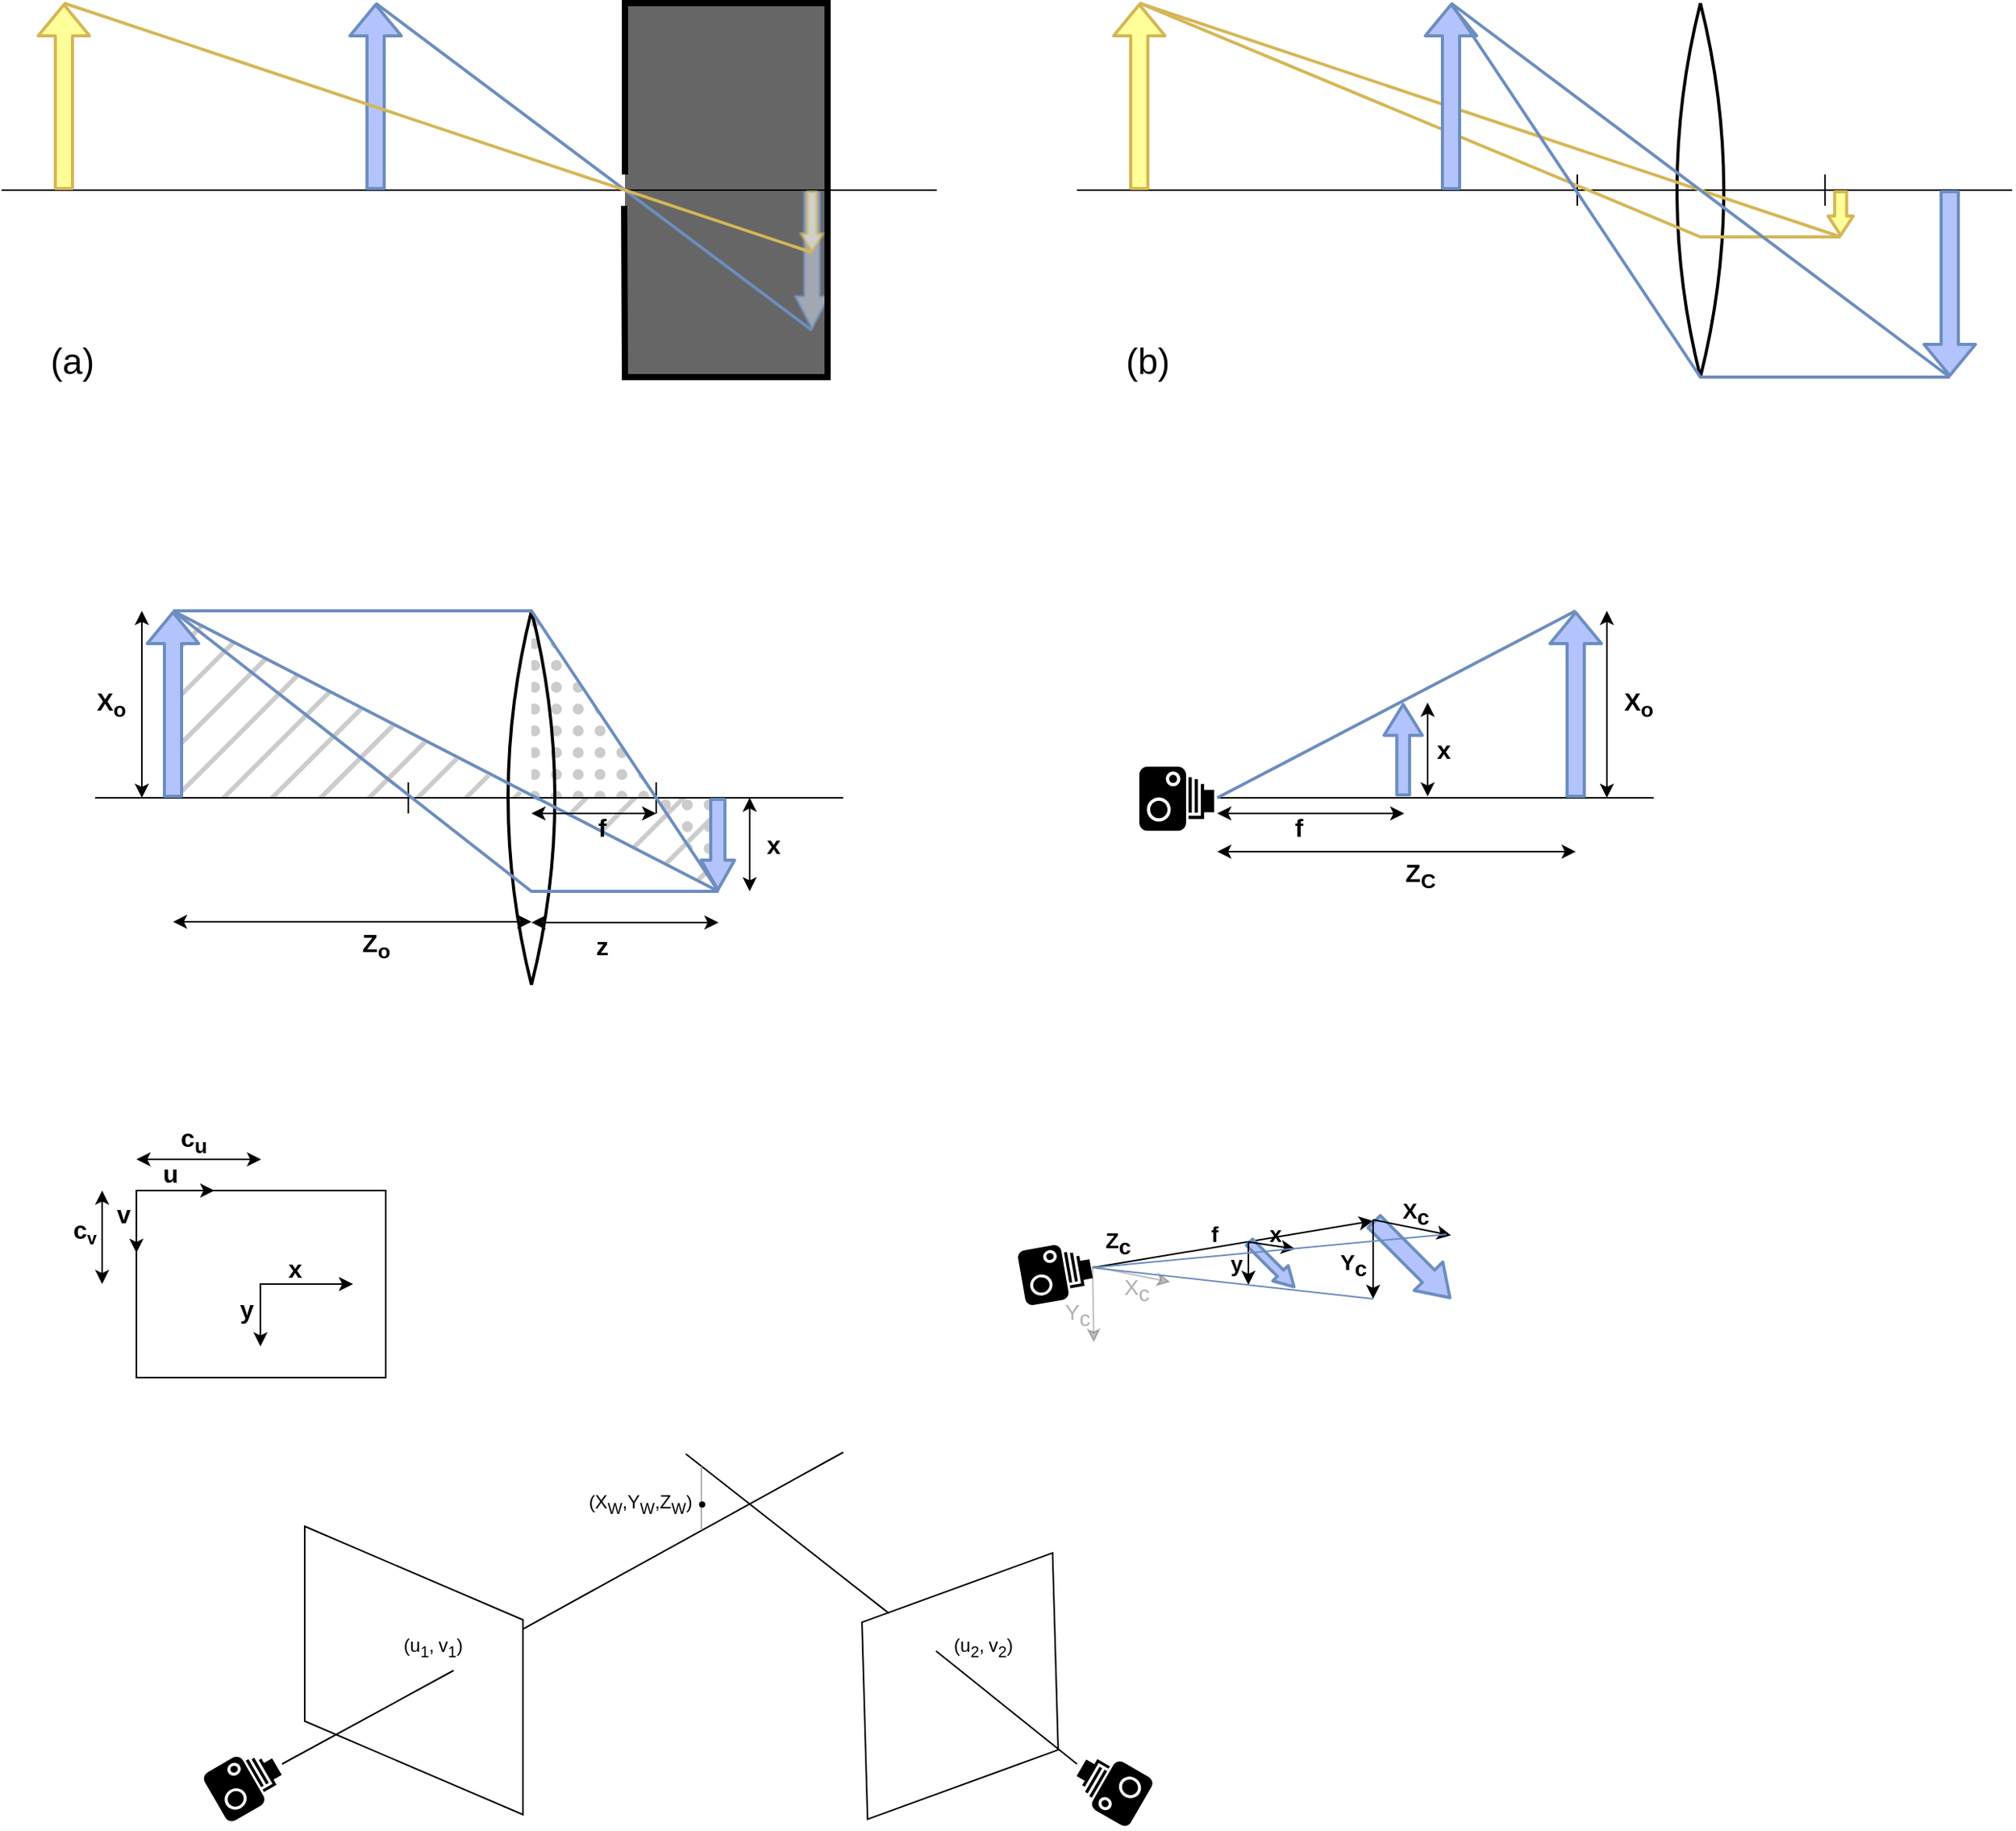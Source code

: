 <mxfile version="20.5.3" type="device"><diagram id="46BsSHc9iQP-a1Z14mXy" name="Page-1"><mxGraphModel dx="1321" dy="233" grid="1" gridSize="10" guides="1" tooltips="1" connect="1" arrows="1" fold="1" page="1" pageScale="1" pageWidth="827" pageHeight="1169" math="0" shadow="0"><root><mxCell id="0"/><mxCell id="1" parent="0"/><mxCell id="8y74XfKeUc0M-AHbvACs-253" value="f" style="text;html=1;align=center;verticalAlign=middle;resizable=0;points=[];autosize=1;strokeColor=none;fillColor=none;fontSize=14;fontStyle=1" parent="1" vertex="1"><mxGeometry x="3" y="815" width="30" height="30" as="geometry"/></mxCell><mxCell id="nbNz6tMkHk2tCTEelRpC-110" value="" style="verticalLabelPosition=bottom;verticalAlign=top;html=1;shape=mxgraph.basic.orthogonal_triangle;fontSize=16;fillColor=#CCCCCC;connectable=0;strokeColor=none;rotation=-180;fillStyle=hatch;strokeWidth=2;" parent="1" vertex="1"><mxGeometry x="-420" y="550" width="120" height="60" as="geometry"/></mxCell><mxCell id="nbNz6tMkHk2tCTEelRpC-109" value="" style="verticalLabelPosition=bottom;verticalAlign=top;html=1;shape=mxgraph.basic.orthogonal_triangle;fontSize=16;fillColor=#CCCCCC;connectable=0;fontColor=#333333;strokeColor=none;fillStyle=hatch;strokeWidth=2;" parent="1" vertex="1"><mxGeometry x="-650" y="430" width="230" height="120" as="geometry"/></mxCell><mxCell id="nbNz6tMkHk2tCTEelRpC-107" value="" style="verticalLabelPosition=bottom;verticalAlign=top;html=1;shape=mxgraph.basic.orthogonal_triangle;fontSize=16;fillColor=#CCCCCC;connectable=0;fontColor=#333333;strokeColor=none;rotation=-180;strokeOpacity=100;fillOpacity=100;fillStyle=dots;strokeWidth=2;" parent="1" vertex="1"><mxGeometry x="-340" y="549.83" width="40" height="59.83" as="geometry"/></mxCell><mxCell id="nbNz6tMkHk2tCTEelRpC-104" value="" style="verticalLabelPosition=bottom;verticalAlign=top;html=1;shape=mxgraph.basic.orthogonal_triangle;fontSize=16;fillColor=#CCCCCC;connectable=0;fontColor=#333333;strokeColor=none;fillStyle=dots;strokeWidth=2;" parent="1" vertex="1"><mxGeometry x="-420" y="430" width="80" height="120" as="geometry"/></mxCell><mxCell id="nbNz6tMkHk2tCTEelRpC-75" value="" style="rounded=0;whiteSpace=wrap;html=1;fillColor=#666666;strokeColor=none;" parent="1" vertex="1"><mxGeometry x="-360" y="40" width="130" height="240" as="geometry"/></mxCell><mxCell id="nbNz6tMkHk2tCTEelRpC-71" value="" style="shape=flexArrow;endArrow=classic;html=1;strokeColor=#6c8ebf;curved=1;fillColor=#DEE9FC;width=9.167;endSize=6.346;endWidth=9.776;fillOpacity=50;strokeOpacity=50;strokeWidth=2;" parent="1" edge="1"><mxGeometry width="50" height="50" relative="1" as="geometry"><mxPoint x="-240" y="160" as="sourcePoint"/><mxPoint x="-240" y="250" as="targetPoint"/></mxGeometry></mxCell><mxCell id="nbNz6tMkHk2tCTEelRpC-47" value="" style="endArrow=none;html=1;strokeColor=#000000;curved=1;" parent="1" edge="1"><mxGeometry width="50" height="50" relative="1" as="geometry"><mxPoint x="-760" y="160" as="sourcePoint"/><mxPoint x="-160" y="160" as="targetPoint"/></mxGeometry></mxCell><mxCell id="nbNz6tMkHk2tCTEelRpC-48" value="" style="shape=flexArrow;endArrow=classic;html=1;strokeColor=#d6b656;curved=1;fillColor=#FFFF99;strokeWidth=2;" parent="1" edge="1"><mxGeometry width="50" height="50" relative="1" as="geometry"><mxPoint x="-720" y="160" as="sourcePoint"/><mxPoint x="-720" y="40" as="targetPoint"/></mxGeometry></mxCell><mxCell id="nbNz6tMkHk2tCTEelRpC-49" value="" style="shape=flexArrow;endArrow=classic;html=1;strokeColor=#6c8ebf;curved=1;fillColor=#B3C4FC;strokeWidth=2;" parent="1" edge="1"><mxGeometry width="50" height="50" relative="1" as="geometry"><mxPoint x="-520" y="160" as="sourcePoint"/><mxPoint x="-520" y="40" as="targetPoint"/></mxGeometry></mxCell><mxCell id="nbNz6tMkHk2tCTEelRpC-50" value="" style="endArrow=none;html=1;rounded=0;strokeWidth=4;entryX=-0.004;entryY=0.542;entryDx=0;entryDy=0;entryPerimeter=0;" parent="1" target="nbNz6tMkHk2tCTEelRpC-75" edge="1"><mxGeometry width="50" height="50" relative="1" as="geometry"><mxPoint x="-360" y="150" as="sourcePoint"/><mxPoint x="-360" y="180" as="targetPoint"/><Array as="points"><mxPoint x="-360" y="40"/><mxPoint x="-230" y="40"/><mxPoint x="-230" y="280"/><mxPoint x="-360" y="280"/></Array></mxGeometry></mxCell><mxCell id="nbNz6tMkHk2tCTEelRpC-52" value="" style="endArrow=none;html=1;strokeColor=#6c8ebf;curved=1;fillColor=#dae8fc;shadow=0;sketch=0;strokeWidth=2;" parent="1" edge="1"><mxGeometry width="50" height="50" relative="1" as="geometry"><mxPoint x="-240" y="250" as="sourcePoint"/><mxPoint x="-520" y="40" as="targetPoint"/></mxGeometry></mxCell><mxCell id="nbNz6tMkHk2tCTEelRpC-53" value="" style="endArrow=none;html=1;strokeColor=#d6b656;curved=1;fillColor=#fff2cc;shadow=0;sketch=0;strokeWidth=2;" parent="1" edge="1"><mxGeometry width="50" height="50" relative="1" as="geometry"><mxPoint x="-240" y="200" as="sourcePoint"/><mxPoint x="-720" y="40" as="targetPoint"/></mxGeometry></mxCell><mxCell id="nbNz6tMkHk2tCTEelRpC-69" value="" style="shape=flexArrow;endArrow=classic;html=1;strokeColor=#d6b656;curved=1;fillColor=#FFFAE3;width=5.028;endSize=3.047;endWidth=6.444;fillOpacity=50;strokeOpacity=50;strokeWidth=2;" parent="1" edge="1"><mxGeometry width="50" height="50" relative="1" as="geometry"><mxPoint x="-240" y="160" as="sourcePoint"/><mxPoint x="-240" y="200" as="targetPoint"/></mxGeometry></mxCell><mxCell id="nbNz6tMkHk2tCTEelRpC-76" value="" style="endArrow=none;html=1;strokeColor=#000000;curved=1;" parent="1" edge="1"><mxGeometry width="50" height="50" relative="1" as="geometry"><mxPoint x="-700" y="550" as="sourcePoint"/><mxPoint x="-220" y="550" as="targetPoint"/></mxGeometry></mxCell><mxCell id="nbNz6tMkHk2tCTEelRpC-78" value="" style="shape=flexArrow;endArrow=classic;html=1;strokeColor=#6c8ebf;curved=1;fillColor=#B3C4FC;strokeWidth=2;" parent="1" edge="1"><mxGeometry width="50" height="50" relative="1" as="geometry"><mxPoint x="-650" y="550" as="sourcePoint"/><mxPoint x="-650" y="430" as="targetPoint"/></mxGeometry></mxCell><mxCell id="nbNz6tMkHk2tCTEelRpC-79" value="" style="endArrow=none;html=1;curved=1;strokeWidth=2;" parent="1" edge="1"><mxGeometry width="50" height="50" relative="1" as="geometry"><mxPoint x="-420" y="430" as="sourcePoint"/><mxPoint x="-420" y="670" as="targetPoint"/><Array as="points"><mxPoint x="-450" y="550"/></Array></mxGeometry></mxCell><mxCell id="nbNz6tMkHk2tCTEelRpC-80" value="" style="endArrow=none;html=1;curved=1;strokeWidth=2;" parent="1" edge="1"><mxGeometry width="50" height="50" relative="1" as="geometry"><mxPoint x="-420" y="430" as="sourcePoint"/><mxPoint x="-420" y="670" as="targetPoint"/><Array as="points"><mxPoint x="-390" y="550"/></Array></mxGeometry></mxCell><mxCell id="nbNz6tMkHk2tCTEelRpC-81" value="" style="endArrow=none;html=1;strokeColor=#6c8ebf;curved=1;fillColor=#dae8fc;shadow=0;sketch=0;strokeWidth=2;" parent="1" edge="1"><mxGeometry width="50" height="50" relative="1" as="geometry"><mxPoint x="-300" y="610" as="sourcePoint"/><mxPoint x="-650" y="430" as="targetPoint"/></mxGeometry></mxCell><mxCell id="nbNz6tMkHk2tCTEelRpC-83" value="" style="endArrow=none;html=1;shadow=0;sketch=0;strokeColor=#000000;curved=1;" parent="1" edge="1"><mxGeometry width="50" height="50" relative="1" as="geometry"><mxPoint x="-499" y="560" as="sourcePoint"/><mxPoint x="-499" y="540" as="targetPoint"/></mxGeometry></mxCell><mxCell id="nbNz6tMkHk2tCTEelRpC-84" value="" style="endArrow=none;html=1;shadow=0;sketch=0;strokeColor=#000000;curved=1;" parent="1" edge="1"><mxGeometry width="50" height="50" relative="1" as="geometry"><mxPoint x="-340" y="560" as="sourcePoint"/><mxPoint x="-340" y="540" as="targetPoint"/></mxGeometry></mxCell><mxCell id="nbNz6tMkHk2tCTEelRpC-85" value="" style="endArrow=none;html=1;strokeColor=#6c8ebf;fillColor=#dae8fc;shadow=0;sketch=0;rounded=0;strokeWidth=2;" parent="1" edge="1"><mxGeometry width="50" height="50" relative="1" as="geometry"><mxPoint x="-300" y="610" as="sourcePoint"/><mxPoint x="-650" y="430" as="targetPoint"/><Array as="points"><mxPoint x="-420" y="610"/></Array></mxGeometry></mxCell><mxCell id="nbNz6tMkHk2tCTEelRpC-88" value="" style="shape=flexArrow;endArrow=classic;html=1;strokeColor=#6c8ebf;curved=1;fillColor=#B3C4FC;strokeWidth=2;width=8.095;endSize=5.681;endWidth=10.431;" parent="1" edge="1"><mxGeometry width="50" height="50" relative="1" as="geometry"><mxPoint x="-300.42" y="550.0" as="sourcePoint"/><mxPoint x="-300.42" y="610" as="targetPoint"/></mxGeometry></mxCell><mxCell id="nbNz6tMkHk2tCTEelRpC-89" value="&lt;span style=&quot;font-size: 16px;&quot;&gt;&lt;font style=&quot;font-size: 16px;&quot;&gt;X&lt;/font&gt;&lt;/span&gt;&lt;sub&gt;o&lt;/sub&gt;" style="text;html=1;align=center;verticalAlign=middle;resizable=0;points=[];autosize=1;strokeColor=none;fillColor=none;fontSize=16;fontStyle=1" parent="1" vertex="1"><mxGeometry x="-710" y="470" width="40" height="40" as="geometry"/></mxCell><mxCell id="nbNz6tMkHk2tCTEelRpC-91" value="Z&lt;sub&gt;o&lt;/sub&gt;" style="text;html=1;align=center;verticalAlign=middle;resizable=0;points=[];autosize=1;strokeColor=none;fillColor=none;fontSize=16;fontStyle=1" parent="1" vertex="1"><mxGeometry x="-540" y="625" width="40" height="40" as="geometry"/></mxCell><mxCell id="nbNz6tMkHk2tCTEelRpC-92" value="f" style="text;html=1;align=center;verticalAlign=middle;resizable=0;points=[];autosize=1;strokeColor=none;fillColor=none;fontSize=16;fontStyle=1" parent="1" vertex="1"><mxGeometry x="-390" y="554" width="30" height="30" as="geometry"/></mxCell><mxCell id="nbNz6tMkHk2tCTEelRpC-94" value="x" style="text;html=1;align=center;verticalAlign=middle;resizable=0;points=[];autosize=1;strokeColor=none;fillColor=none;fontSize=16;fontStyle=1" parent="1" vertex="1"><mxGeometry x="-280" y="564.74" width="30" height="30" as="geometry"/></mxCell><mxCell id="nbNz6tMkHk2tCTEelRpC-102" value="" style="endArrow=none;html=1;strokeColor=#6c8ebf;fillColor=#dae8fc;shadow=0;sketch=0;rounded=0;strokeWidth=2;" parent="1" edge="1"><mxGeometry width="50" height="50" relative="1" as="geometry"><mxPoint x="-300" y="610" as="sourcePoint"/><mxPoint x="-650" y="430" as="targetPoint"/><Array as="points"><mxPoint x="-420" y="430"/></Array></mxGeometry></mxCell><mxCell id="nbNz6tMkHk2tCTEelRpC-111" value="" style="endArrow=classic;startArrow=classic;html=1;rounded=0;shadow=0;sketch=0;strokeColor=#000000;strokeWidth=1;fontSize=16;fillColor=#FFFAE3;gradientColor=none;" parent="1" edge="1"><mxGeometry width="50" height="50" relative="1" as="geometry"><mxPoint x="-670" y="550" as="sourcePoint"/><mxPoint x="-670" y="430" as="targetPoint"/></mxGeometry></mxCell><mxCell id="nbNz6tMkHk2tCTEelRpC-112" value="" style="endArrow=classic;startArrow=classic;html=1;rounded=0;shadow=0;sketch=0;strokeColor=#000000;strokeWidth=1;fontSize=16;fillColor=#FFFAE3;gradientColor=none;" parent="1" edge="1"><mxGeometry width="50" height="50" relative="1" as="geometry"><mxPoint x="-280" y="610" as="sourcePoint"/><mxPoint x="-280" y="549.83" as="targetPoint"/></mxGeometry></mxCell><mxCell id="nbNz6tMkHk2tCTEelRpC-113" value="" style="endArrow=classic;startArrow=classic;html=1;rounded=0;shadow=0;sketch=0;strokeColor=#000000;strokeWidth=1;fontSize=16;fillColor=#FFFAE3;gradientColor=none;" parent="1" edge="1"><mxGeometry width="50" height="50" relative="1" as="geometry"><mxPoint x="-650" y="629.51" as="sourcePoint"/><mxPoint x="-420" y="629.51" as="targetPoint"/></mxGeometry></mxCell><mxCell id="nbNz6tMkHk2tCTEelRpC-114" value="" style="endArrow=classic;startArrow=classic;html=1;rounded=0;shadow=0;sketch=0;strokeColor=#000000;strokeWidth=1;fontSize=16;fillColor=#FFFAE3;gradientColor=none;" parent="1" edge="1"><mxGeometry width="50" height="50" relative="1" as="geometry"><mxPoint x="-420" y="630.0" as="sourcePoint"/><mxPoint x="-300" y="630" as="targetPoint"/></mxGeometry></mxCell><mxCell id="nbNz6tMkHk2tCTEelRpC-115" value="z" style="text;html=1;align=center;verticalAlign=middle;resizable=0;points=[];autosize=1;strokeColor=none;fillColor=none;fontSize=16;fontStyle=1" parent="1" vertex="1"><mxGeometry x="-390" y="630" width="30" height="30" as="geometry"/></mxCell><mxCell id="nbNz6tMkHk2tCTEelRpC-116" value="" style="endArrow=classic;startArrow=classic;html=1;rounded=0;shadow=0;sketch=0;strokeColor=#000000;strokeWidth=1;fontSize=16;fillColor=#FFFAE3;gradientColor=none;" parent="1" edge="1"><mxGeometry width="50" height="50" relative="1" as="geometry"><mxPoint x="-420" y="560" as="sourcePoint"/><mxPoint x="-340" y="560" as="targetPoint"/></mxGeometry></mxCell><mxCell id="nbNz6tMkHk2tCTEelRpC-125" value="" style="endArrow=none;html=1;strokeColor=#000000;curved=1;" parent="1" edge="1"><mxGeometry width="50" height="50" relative="1" as="geometry"><mxPoint x="20" y="550" as="sourcePoint"/><mxPoint x="300" y="550" as="targetPoint"/></mxGeometry></mxCell><mxCell id="nbNz6tMkHk2tCTEelRpC-129" value="" style="endArrow=none;html=1;strokeColor=#6c8ebf;curved=1;fillColor=#dae8fc;shadow=0;sketch=0;strokeWidth=2;" parent="1" edge="1"><mxGeometry width="50" height="50" relative="1" as="geometry"><mxPoint x="20" y="550" as="sourcePoint"/><mxPoint x="250" y="430" as="targetPoint"/></mxGeometry></mxCell><mxCell id="nbNz6tMkHk2tCTEelRpC-134" value="&lt;span style=&quot;font-size: 16px;&quot;&gt;&lt;font style=&quot;font-size: 16px;&quot;&gt;X&lt;/font&gt;&lt;/span&gt;&lt;sub&gt;o&lt;/sub&gt;" style="text;html=1;align=center;verticalAlign=middle;resizable=0;points=[];autosize=1;strokeColor=none;fillColor=none;fontSize=16;fontStyle=1" parent="1" vertex="1"><mxGeometry x="270" y="470" width="40" height="40" as="geometry"/></mxCell><mxCell id="nbNz6tMkHk2tCTEelRpC-135" value="Z&lt;sub&gt;C&lt;/sub&gt;" style="text;html=1;align=center;verticalAlign=middle;resizable=0;points=[];autosize=1;strokeColor=none;fillColor=none;fontSize=16;fontStyle=1" parent="1" vertex="1"><mxGeometry x="130" y="580" width="40" height="40" as="geometry"/></mxCell><mxCell id="nbNz6tMkHk2tCTEelRpC-136" value="f" style="text;html=1;align=center;verticalAlign=middle;resizable=0;points=[];autosize=1;strokeColor=none;fillColor=none;fontSize=16;fontStyle=1" parent="1" vertex="1"><mxGeometry x="57" y="554" width="30" height="30" as="geometry"/></mxCell><mxCell id="nbNz6tMkHk2tCTEelRpC-137" value="x" style="text;html=1;align=center;verticalAlign=middle;resizable=0;points=[];autosize=1;strokeColor=none;fillColor=none;fontSize=16;fontStyle=1" parent="1" vertex="1"><mxGeometry x="150" y="504" width="30" height="30" as="geometry"/></mxCell><mxCell id="nbNz6tMkHk2tCTEelRpC-139" value="" style="endArrow=classic;startArrow=classic;html=1;rounded=0;shadow=0;sketch=0;strokeColor=#000000;strokeWidth=1;fontSize=16;fillColor=#FFFAE3;gradientColor=none;" parent="1" edge="1"><mxGeometry width="50" height="50" relative="1" as="geometry"><mxPoint x="270" y="550" as="sourcePoint"/><mxPoint x="270" y="430" as="targetPoint"/></mxGeometry></mxCell><mxCell id="nbNz6tMkHk2tCTEelRpC-140" value="" style="endArrow=classic;startArrow=classic;html=1;rounded=0;shadow=0;sketch=0;strokeColor=#000000;strokeWidth=1;fontSize=16;fillColor=#FFFAE3;gradientColor=none;" parent="1" edge="1"><mxGeometry width="50" height="50" relative="1" as="geometry"><mxPoint x="155.0" y="549.08" as="sourcePoint"/><mxPoint x="155.0" y="488.91" as="targetPoint"/></mxGeometry></mxCell><mxCell id="nbNz6tMkHk2tCTEelRpC-141" value="" style="endArrow=classic;startArrow=classic;html=1;rounded=0;shadow=0;sketch=0;strokeColor=#000000;strokeWidth=1;fontSize=16;fillColor=#FFFAE3;gradientColor=none;" parent="1" edge="1"><mxGeometry width="50" height="50" relative="1" as="geometry"><mxPoint x="20" y="584.51" as="sourcePoint"/><mxPoint x="250" y="584.51" as="targetPoint"/></mxGeometry></mxCell><mxCell id="nbNz6tMkHk2tCTEelRpC-144" value="" style="endArrow=classic;startArrow=classic;html=1;rounded=0;shadow=0;sketch=0;strokeColor=#000000;strokeWidth=1;fontSize=16;fillColor=#FFFAE3;gradientColor=none;" parent="1" edge="1"><mxGeometry width="50" height="50" relative="1" as="geometry"><mxPoint x="20" y="560" as="sourcePoint"/><mxPoint x="140" y="560" as="targetPoint"/></mxGeometry></mxCell><mxCell id="nbNz6tMkHk2tCTEelRpC-145" value="" style="shape=flexArrow;endArrow=classic;html=1;strokeColor=#6c8ebf;curved=1;fillColor=#B3C4FC;strokeWidth=2;width=7.2;endSize=5.932;endWidth=14.32;" parent="1" edge="1"><mxGeometry width="50" height="50" relative="1" as="geometry"><mxPoint x="139.31" y="549.08" as="sourcePoint"/><mxPoint x="139.31" y="489.08" as="targetPoint"/></mxGeometry></mxCell><mxCell id="nbNz6tMkHk2tCTEelRpC-146" value="" style="endArrow=none;html=1;strokeColor=#000000;curved=1;" parent="1" edge="1"><mxGeometry width="50" height="50" relative="1" as="geometry"><mxPoint x="-70.0" y="160" as="sourcePoint"/><mxPoint x="530" y="160" as="targetPoint"/></mxGeometry></mxCell><mxCell id="nbNz6tMkHk2tCTEelRpC-147" value="" style="shape=flexArrow;endArrow=classic;html=1;strokeColor=#d6b656;curved=1;fillColor=#FFFF99;" parent="1" edge="1"><mxGeometry width="50" height="50" relative="1" as="geometry"><mxPoint x="-30.0" y="160" as="sourcePoint"/><mxPoint x="-30.0" y="40" as="targetPoint"/></mxGeometry></mxCell><mxCell id="nbNz6tMkHk2tCTEelRpC-148" value="" style="shape=flexArrow;endArrow=classic;html=1;strokeColor=#6c8ebf;curved=1;fillColor=#B3C4FC;" parent="1" edge="1"><mxGeometry width="50" height="50" relative="1" as="geometry"><mxPoint x="170.0" y="160" as="sourcePoint"/><mxPoint x="170.0" y="40" as="targetPoint"/></mxGeometry></mxCell><mxCell id="nbNz6tMkHk2tCTEelRpC-149" value="" style="endArrow=none;html=1;curved=1;strokeWidth=2;" parent="1" edge="1"><mxGeometry width="50" height="50" relative="1" as="geometry"><mxPoint x="330.0" y="40" as="sourcePoint"/><mxPoint x="330.0" y="280" as="targetPoint"/><Array as="points"><mxPoint x="300" y="160"/></Array></mxGeometry></mxCell><mxCell id="nbNz6tMkHk2tCTEelRpC-150" value="" style="endArrow=none;html=1;curved=1;strokeWidth=2;" parent="1" edge="1"><mxGeometry width="50" height="50" relative="1" as="geometry"><mxPoint x="330.0" y="40" as="sourcePoint"/><mxPoint x="330.0" y="280" as="targetPoint"/><Array as="points"><mxPoint x="360" y="160"/></Array></mxGeometry></mxCell><mxCell id="nbNz6tMkHk2tCTEelRpC-151" value="" style="endArrow=none;html=1;strokeColor=#6c8ebf;curved=1;fillColor=#dae8fc;shadow=0;sketch=0;" parent="1" edge="1"><mxGeometry width="50" height="50" relative="1" as="geometry"><mxPoint x="490" y="280" as="sourcePoint"/><mxPoint x="170.0" y="40" as="targetPoint"/></mxGeometry></mxCell><mxCell id="nbNz6tMkHk2tCTEelRpC-152" value="" style="endArrow=none;html=1;strokeColor=#d6b656;curved=1;fillColor=#fff2cc;shadow=0;sketch=0;" parent="1" edge="1"><mxGeometry width="50" height="50" relative="1" as="geometry"><mxPoint x="420" y="190" as="sourcePoint"/><mxPoint x="-30.0" y="40" as="targetPoint"/></mxGeometry></mxCell><mxCell id="nbNz6tMkHk2tCTEelRpC-153" value="" style="endArrow=none;html=1;shadow=0;sketch=0;strokeColor=#000000;curved=1;" parent="1" edge="1"><mxGeometry width="50" height="50" relative="1" as="geometry"><mxPoint x="251" y="170" as="sourcePoint"/><mxPoint x="251" y="150" as="targetPoint"/></mxGeometry></mxCell><mxCell id="nbNz6tMkHk2tCTEelRpC-154" value="" style="endArrow=none;html=1;shadow=0;sketch=0;strokeColor=#000000;curved=1;" parent="1" edge="1"><mxGeometry width="50" height="50" relative="1" as="geometry"><mxPoint x="410" y="170" as="sourcePoint"/><mxPoint x="410" y="150" as="targetPoint"/></mxGeometry></mxCell><mxCell id="nbNz6tMkHk2tCTEelRpC-155" value="" style="endArrow=none;html=1;strokeColor=#6c8ebf;fillColor=#dae8fc;shadow=0;sketch=0;rounded=0;" parent="1" edge="1"><mxGeometry width="50" height="50" relative="1" as="geometry"><mxPoint x="490" y="280" as="sourcePoint"/><mxPoint x="170.0" y="40" as="targetPoint"/><Array as="points"><mxPoint x="330" y="280"/></Array></mxGeometry></mxCell><mxCell id="nbNz6tMkHk2tCTEelRpC-156" value="" style="endArrow=none;html=1;strokeColor=#d6b656;fillColor=#fff2cc;shadow=0;sketch=0;rounded=0;" parent="1" edge="1"><mxGeometry width="50" height="50" relative="1" as="geometry"><mxPoint x="420" y="190" as="sourcePoint"/><mxPoint x="-30.0" y="40" as="targetPoint"/><Array as="points"><mxPoint x="330" y="190"/></Array></mxGeometry></mxCell><mxCell id="nbNz6tMkHk2tCTEelRpC-157" value="" style="shape=flexArrow;endArrow=classic;html=1;strokeColor=#d6b656;curved=1;fillColor=#FFFF99;width=6.667;endSize=3.443;endWidth=6.444;" parent="1" edge="1"><mxGeometry width="50" height="50" relative="1" as="geometry"><mxPoint x="420" y="160" as="sourcePoint"/><mxPoint x="420" y="190" as="targetPoint"/></mxGeometry></mxCell><mxCell id="nbNz6tMkHk2tCTEelRpC-158" value="" style="shape=flexArrow;endArrow=classic;html=1;strokeColor=#6c8ebf;curved=1;fillColor=#B3C4FC;strokeWidth=2;" parent="1" edge="1"><mxGeometry width="50" height="50" relative="1" as="geometry"><mxPoint x="490" y="160" as="sourcePoint"/><mxPoint x="490" y="280" as="targetPoint"/></mxGeometry></mxCell><mxCell id="nbNz6tMkHk2tCTEelRpC-159" value="" style="shape=flexArrow;endArrow=classic;html=1;strokeColor=#d6b656;curved=1;fillColor=#FFFF99;strokeWidth=2;" parent="1" edge="1"><mxGeometry width="50" height="50" relative="1" as="geometry"><mxPoint x="-30.0" y="160" as="sourcePoint"/><mxPoint x="-30.0" y="40" as="targetPoint"/></mxGeometry></mxCell><mxCell id="nbNz6tMkHk2tCTEelRpC-160" value="" style="endArrow=none;html=1;strokeColor=#d6b656;fillColor=#fff2cc;shadow=0;sketch=0;rounded=0;strokeWidth=2;" parent="1" edge="1"><mxGeometry width="50" height="50" relative="1" as="geometry"><mxPoint x="420" y="190" as="sourcePoint"/><mxPoint x="-30.0" y="40" as="targetPoint"/><Array as="points"><mxPoint x="330" y="190"/></Array></mxGeometry></mxCell><mxCell id="nbNz6tMkHk2tCTEelRpC-161" value="" style="endArrow=none;html=1;strokeColor=#d6b656;curved=1;fillColor=#fff2cc;shadow=0;sketch=0;strokeWidth=2;" parent="1" edge="1"><mxGeometry width="50" height="50" relative="1" as="geometry"><mxPoint x="420" y="190" as="sourcePoint"/><mxPoint x="-30.0" y="40" as="targetPoint"/></mxGeometry></mxCell><mxCell id="nbNz6tMkHk2tCTEelRpC-162" value="" style="shape=flexArrow;endArrow=classic;html=1;strokeColor=#6c8ebf;curved=1;fillColor=#B3C4FC;strokeWidth=2;" parent="1" edge="1"><mxGeometry width="50" height="50" relative="1" as="geometry"><mxPoint x="170.0" y="160" as="sourcePoint"/><mxPoint x="170.0" y="40" as="targetPoint"/></mxGeometry></mxCell><mxCell id="nbNz6tMkHk2tCTEelRpC-163" value="" style="endArrow=none;html=1;strokeColor=#6c8ebf;fillColor=#dae8fc;shadow=0;sketch=0;rounded=0;strokeWidth=2;" parent="1" edge="1"><mxGeometry width="50" height="50" relative="1" as="geometry"><mxPoint x="490" y="280" as="sourcePoint"/><mxPoint x="170.0" y="40" as="targetPoint"/><Array as="points"><mxPoint x="330" y="280"/></Array></mxGeometry></mxCell><mxCell id="nbNz6tMkHk2tCTEelRpC-164" value="" style="endArrow=none;html=1;strokeColor=#6c8ebf;curved=1;fillColor=#dae8fc;shadow=0;sketch=0;strokeWidth=2;" parent="1" edge="1"><mxGeometry width="50" height="50" relative="1" as="geometry"><mxPoint x="490" y="280" as="sourcePoint"/><mxPoint x="170.0" y="40" as="targetPoint"/></mxGeometry></mxCell><mxCell id="nbNz6tMkHk2tCTEelRpC-165" value="" style="shape=flexArrow;endArrow=classic;html=1;strokeColor=#d6b656;curved=1;fillColor=#FFFF99;width=6.667;endSize=3.443;endWidth=6.444;strokeWidth=2;" parent="1" edge="1"><mxGeometry width="50" height="50" relative="1" as="geometry"><mxPoint x="420" y="160" as="sourcePoint"/><mxPoint x="420" y="190" as="targetPoint"/></mxGeometry></mxCell><mxCell id="nbNz6tMkHk2tCTEelRpC-166" value="(a)" style="text;html=1;align=center;verticalAlign=middle;resizable=0;points=[];autosize=1;strokeColor=none;fillColor=none;fontSize=23;" parent="1" vertex="1"><mxGeometry x="-740" y="250" width="50" height="40" as="geometry"/></mxCell><mxCell id="nbNz6tMkHk2tCTEelRpC-167" value="(b)" style="text;html=1;align=center;verticalAlign=middle;resizable=0;points=[];autosize=1;strokeColor=none;fillColor=none;fontSize=23;" parent="1" vertex="1"><mxGeometry x="-50" y="250" width="50" height="40" as="geometry"/></mxCell><mxCell id="8y74XfKeUc0M-AHbvACs-1" value="" style="shape=flexArrow;endArrow=classic;html=1;strokeColor=#6c8ebf;curved=1;fillColor=#B3C4FC;strokeWidth=2;" parent="1" edge="1"><mxGeometry width="50" height="50" relative="1" as="geometry"><mxPoint x="250" y="550" as="sourcePoint"/><mxPoint x="250" y="430" as="targetPoint"/></mxGeometry></mxCell><mxCell id="8y74XfKeUc0M-AHbvACs-29" value="" style="shape=mxgraph.signs.tech.camera_1;html=1;pointerEvents=1;fillColor=#000000;strokeColor=none;verticalLabelPosition=bottom;verticalAlign=top;align=center;" parent="1" vertex="1"><mxGeometry x="-30" y="530" width="48" height="41.14" as="geometry"/></mxCell><mxCell id="8y74XfKeUc0M-AHbvACs-51" value="" style="rounded=0;whiteSpace=wrap;html=1;connectable=0;" parent="1" vertex="1"><mxGeometry x="-673.48" y="802" width="160" height="120" as="geometry"/></mxCell><mxCell id="8y74XfKeUc0M-AHbvACs-55" value="" style="endArrow=classic;html=1;rounded=0;strokeWidth=1;" parent="1" edge="1"><mxGeometry width="50" height="50" relative="1" as="geometry"><mxPoint x="-673.48" y="802" as="sourcePoint"/><mxPoint x="-673.48" y="842" as="targetPoint"/></mxGeometry></mxCell><mxCell id="8y74XfKeUc0M-AHbvACs-59" value="" style="endArrow=classic;html=1;rounded=0;strokeWidth=1;exitX=0;exitY=1;exitDx=0;exitDy=0;" parent="1" edge="1"><mxGeometry width="50" height="50" relative="1" as="geometry"><mxPoint x="-673.48" y="802" as="sourcePoint"/><mxPoint x="-623.48" y="802" as="targetPoint"/></mxGeometry></mxCell><mxCell id="8y74XfKeUc0M-AHbvACs-60" value="" style="endArrow=classic;html=1;rounded=0;strokeWidth=1;" parent="1" edge="1"><mxGeometry width="50" height="50" relative="1" as="geometry"><mxPoint x="-593.9" y="862" as="sourcePoint"/><mxPoint x="-593.9" y="902" as="targetPoint"/></mxGeometry></mxCell><mxCell id="8y74XfKeUc0M-AHbvACs-61" value="" style="endArrow=classic;html=1;rounded=0;strokeWidth=1;" parent="1" edge="1"><mxGeometry width="50" height="50" relative="1" as="geometry"><mxPoint x="-594.48" y="862" as="sourcePoint"/><mxPoint x="-534.48" y="862" as="targetPoint"/></mxGeometry></mxCell><mxCell id="8y74XfKeUc0M-AHbvACs-62" value="x" style="text;html=1;align=center;verticalAlign=middle;resizable=0;points=[];autosize=1;strokeColor=none;fillColor=none;fontSize=16;fontStyle=1" parent="1" vertex="1"><mxGeometry x="-586.96" y="837" width="30" height="30" as="geometry"/></mxCell><mxCell id="8y74XfKeUc0M-AHbvACs-63" value="y" style="text;html=1;align=center;verticalAlign=middle;resizable=0;points=[];autosize=1;strokeColor=none;fillColor=none;fontSize=16;fontStyle=1" parent="1" vertex="1"><mxGeometry x="-617.96" y="863" width="30" height="30" as="geometry"/></mxCell><mxCell id="8y74XfKeUc0M-AHbvACs-64" value="u" style="text;html=1;align=center;verticalAlign=middle;resizable=0;points=[];autosize=1;strokeColor=none;fillColor=none;fontSize=16;fontStyle=1" parent="1" vertex="1"><mxGeometry x="-666.96" y="776" width="30" height="30" as="geometry"/></mxCell><mxCell id="8y74XfKeUc0M-AHbvACs-65" value="v" style="text;html=1;align=center;verticalAlign=middle;resizable=0;points=[];autosize=1;strokeColor=none;fillColor=none;fontSize=16;fontStyle=1" parent="1" vertex="1"><mxGeometry x="-696.96" y="802" width="30" height="30" as="geometry"/></mxCell><mxCell id="8y74XfKeUc0M-AHbvACs-66" value="" style="endArrow=classic;startArrow=classic;html=1;rounded=0;strokeWidth=1;" parent="1" edge="1"><mxGeometry width="50" height="50" relative="1" as="geometry"><mxPoint x="-695.48" y="862" as="sourcePoint"/><mxPoint x="-695.48" y="802" as="targetPoint"/></mxGeometry></mxCell><mxCell id="8y74XfKeUc0M-AHbvACs-67" value="" style="endArrow=classic;startArrow=classic;html=1;rounded=0;strokeWidth=1;" parent="1" edge="1"><mxGeometry width="50" height="50" relative="1" as="geometry"><mxPoint x="-593.48" y="782" as="sourcePoint"/><mxPoint x="-673.48" y="782.0" as="targetPoint"/></mxGeometry></mxCell><mxCell id="8y74XfKeUc0M-AHbvACs-68" value="c&lt;sub&gt;u&lt;/sub&gt;" style="text;html=1;align=center;verticalAlign=middle;resizable=0;points=[];autosize=1;strokeColor=none;fillColor=none;fontSize=16;fontStyle=1" parent="1" vertex="1"><mxGeometry x="-656.96" y="750" width="40" height="40" as="geometry"/></mxCell><mxCell id="8y74XfKeUc0M-AHbvACs-69" value="c&lt;span style=&quot;font-size: 13.333px;&quot;&gt;&lt;sub&gt;v&lt;/sub&gt;&lt;/span&gt;" style="text;html=1;align=center;verticalAlign=middle;resizable=0;points=[];autosize=1;strokeColor=none;fillColor=none;fontSize=16;fontStyle=1" parent="1" vertex="1"><mxGeometry x="-727.48" y="808" width="40" height="40" as="geometry"/></mxCell><mxCell id="8y74XfKeUc0M-AHbvACs-201" value="" style="shape=mxgraph.signs.tech.camera_1;html=1;pointerEvents=1;fillColor=#000000;strokeColor=none;verticalLabelPosition=bottom;verticalAlign=top;align=center;rotation=-10;" parent="1" vertex="1"><mxGeometry x="-105.79" y="837" width="45" height="35.64" as="geometry"/></mxCell><mxCell id="8y74XfKeUc0M-AHbvACs-215" value="y" style="text;html=1;align=center;verticalAlign=middle;resizable=0;points=[];autosize=1;strokeColor=none;fillColor=none;fontSize=14;fontStyle=1" parent="1" vertex="1"><mxGeometry x="16.52" y="834" width="30" height="30" as="geometry"/></mxCell><mxCell id="8y74XfKeUc0M-AHbvACs-243" value="" style="endArrow=classic;html=1;rounded=0;strokeWidth=1;strokeColor=default;fillOpacity=100;strokeOpacity=100;startFill=0;endFill=1;targetPerimeterSpacing=7;" parent="1" edge="1"><mxGeometry width="50" height="50" relative="1" as="geometry"><mxPoint x="-60" y="851.5" as="sourcePoint"/><mxPoint x="120" y="821.5" as="targetPoint"/></mxGeometry></mxCell><mxCell id="8y74XfKeUc0M-AHbvACs-245" value="&lt;span style=&quot;font-size: 14px;&quot;&gt;&lt;font style=&quot;font-size: 14px;&quot;&gt;Z&lt;/font&gt;&lt;/span&gt;&lt;sub style=&quot;font-size: 14px;&quot;&gt;c&lt;/sub&gt;" style="text;html=1;align=center;verticalAlign=middle;resizable=1;points=[];autosize=1;strokeColor=none;fillColor=none;fontSize=14;fontStyle=1;movable=1;rotatable=1;deletable=1;editable=1;connectable=1;" parent="1" vertex="1"><mxGeometry x="-63.79" y="821" width="40" height="30" as="geometry"/></mxCell><mxCell id="8y74XfKeUc0M-AHbvACs-287" value="" style="edgeStyle=orthogonalEdgeStyle;rounded=0;jumpSize=7;orthogonalLoop=1;jettySize=auto;html=1;strokeColor=default;strokeWidth=4;fontSize=14;startFill=1;endFill=1;startSize=4;endSize=12;sourcePerimeterSpacing=6;opacity=0;endArrow=none;" parent="1" target="8y74XfKeUc0M-AHbvACs-253" edge="1"><mxGeometry relative="1" as="geometry"><mxPoint x="30" y="847.997" as="sourcePoint"/><mxPoint x="16" y="830.034" as="targetPoint"/></mxGeometry></mxCell><mxCell id="8y74XfKeUc0M-AHbvACs-293" value="" style="shape=flexArrow;endArrow=classic;html=1;strokeColor=#6c8ebf;curved=1;fillColor=#B3C4FC;strokeWidth=2;width=10.12;endSize=5.829;endWidth=12.742;" parent="1" edge="1"><mxGeometry width="50" height="50" relative="1" as="geometry"><mxPoint x="120" y="821.25" as="sourcePoint"/><mxPoint x="170" y="871.5" as="targetPoint"/></mxGeometry></mxCell><mxCell id="8y74XfKeUc0M-AHbvACs-294" value="&lt;span style=&quot;font-size: 14px;&quot;&gt;&lt;font style=&quot;font-size: 14px;&quot;&gt;Y&lt;/font&gt;&lt;/span&gt;&lt;sub style=&quot;font-size: 14px;&quot;&gt;c&lt;/sub&gt;" style="text;html=1;align=center;verticalAlign=middle;resizable=0;points=[];autosize=1;strokeColor=none;fillColor=none;fontSize=14;fontStyle=0;textOpacity=30;" parent="1" vertex="1"><mxGeometry x="-90.0" y="867" width="40" height="30" as="geometry"/></mxCell><mxCell id="8y74XfKeUc0M-AHbvACs-295" value="" style="endArrow=classic;html=1;strokeColor=#000000;startFill=1;endFill=1;rounded=0;textOpacity=50;fillOpacity=100;strokeOpacity=100;" parent="1" edge="1"><mxGeometry width="50" height="50" relative="1" as="geometry"><mxPoint x="120" y="820.75" as="sourcePoint"/><mxPoint x="170" y="830.75" as="targetPoint"/></mxGeometry></mxCell><mxCell id="8y74XfKeUc0M-AHbvACs-296" value="" style="endArrow=classic;html=1;strokeColor=#000000;curved=1;textOpacity=50;fillOpacity=100;strokeOpacity=100;" parent="1" edge="1"><mxGeometry width="50" height="50" relative="1" as="geometry"><mxPoint x="120" y="820.75" as="sourcePoint"/><mxPoint x="120" y="871.5" as="targetPoint"/></mxGeometry></mxCell><mxCell id="8y74XfKeUc0M-AHbvACs-301" value="" style="endArrow=classic;html=1;strokeColor=#000000;startFill=1;endFill=1;rounded=0;opacity=50;fillOpacity=50;strokeOpacity=50;" parent="1" edge="1"><mxGeometry width="50" height="50" relative="1" as="geometry"><mxPoint x="-60" y="850.75" as="sourcePoint"/><mxPoint x="-10" y="860.75" as="targetPoint"/></mxGeometry></mxCell><mxCell id="8y74XfKeUc0M-AHbvACs-302" value="" style="endArrow=classic;html=1;strokeColor=#000000;curved=1;entryX=0.865;entryY=1.008;entryDx=0;entryDy=0;entryPerimeter=0;opacity=50;fillOpacity=50;strokeOpacity=50;" parent="1" edge="1"><mxGeometry width="50" height="50" relative="1" as="geometry"><mxPoint x="-60" y="850.75" as="sourcePoint"/><mxPoint x="-59.19" y="899.49" as="targetPoint"/></mxGeometry></mxCell><mxCell id="8y74XfKeUc0M-AHbvACs-303" value="&lt;span style=&quot;font-size: 14px;&quot;&gt;&lt;font style=&quot;font-size: 14px;&quot;&gt;X&lt;/font&gt;&lt;/span&gt;&lt;sub style=&quot;font-size: 14px;&quot;&gt;c&lt;/sub&gt;" style="text;html=1;align=center;verticalAlign=middle;resizable=1;points=[];autosize=1;strokeColor=none;fillColor=none;fontSize=14;fontStyle=0;movable=1;rotatable=1;deletable=1;editable=1;connectable=1;textOpacity=30;" parent="1" vertex="1"><mxGeometry x="-52" y="850.75" width="40" height="30" as="geometry"/></mxCell><mxCell id="8y74XfKeUc0M-AHbvACs-304" value="&lt;span style=&quot;font-size: 14px;&quot;&gt;&lt;font style=&quot;font-size: 14px;&quot;&gt;Y&lt;/font&gt;&lt;/span&gt;&lt;sub style=&quot;font-size: 14px;&quot;&gt;c&lt;/sub&gt;" style="text;html=1;align=center;verticalAlign=middle;resizable=0;points=[];autosize=1;strokeColor=none;fillColor=none;fontSize=14;fontStyle=1;fillOpacity=100;strokeOpacity=100;" parent="1" vertex="1"><mxGeometry x="86.52" y="835" width="40" height="30" as="geometry"/></mxCell><mxCell id="8y74XfKeUc0M-AHbvACs-252" value="x" style="text;html=1;align=center;verticalAlign=middle;resizable=0;points=[];autosize=1;strokeColor=none;fillColor=none;fontSize=14;fontStyle=1" parent="1" vertex="1"><mxGeometry x="42" y="815" width="30" height="30" as="geometry"/></mxCell><mxCell id="8y74XfKeUc0M-AHbvACs-312" value="" style="shape=flexArrow;endArrow=classic;html=1;strokeColor=#6c8ebf;curved=1;fillColor=#B3C4FC;strokeWidth=2;width=4.627;endSize=3.436;endWidth=6.324;" parent="1" edge="1"><mxGeometry width="50" height="50" relative="1" as="geometry"><mxPoint x="40" y="834.5" as="sourcePoint"/><mxPoint x="70" y="864.5" as="targetPoint"/></mxGeometry></mxCell><mxCell id="8y74XfKeUc0M-AHbvACs-251" value="" style="endArrow=classic;html=1;strokeColor=#000000;startFill=1;endFill=1;rounded=0;" parent="1" edge="1"><mxGeometry width="50" height="50" relative="1" as="geometry"><mxPoint x="40" y="835" as="sourcePoint"/><mxPoint x="70" y="839.5" as="targetPoint"/></mxGeometry></mxCell><mxCell id="8y74XfKeUc0M-AHbvACs-211" value="" style="endArrow=classic;html=1;strokeColor=#000000;curved=1;" parent="1" edge="1"><mxGeometry width="50" height="50" relative="1" as="geometry"><mxPoint x="40" y="835.5" as="sourcePoint"/><mxPoint x="40" y="862.5" as="targetPoint"/></mxGeometry></mxCell><mxCell id="8y74XfKeUc0M-AHbvACs-314" value="" style="endArrow=none;html=1;rounded=0;exitX=0.978;exitY=0.344;exitDx=0;exitDy=0;exitPerimeter=0;fillColor=#f5f5f5;strokeColor=#6C8EBF;fillOpacity=100;strokeOpacity=100;" parent="1" edge="1"><mxGeometry width="50" height="50" relative="1" as="geometry"><mxPoint x="167.12" y="830.07" as="sourcePoint"/><mxPoint x="-60" y="851.5" as="targetPoint"/></mxGeometry></mxCell><mxCell id="8y74XfKeUc0M-AHbvACs-315" value="" style="endArrow=none;html=1;rounded=0;fillColor=#f5f5f5;strokeColor=#6C8EBF;fillOpacity=100;strokeOpacity=100;" parent="1" edge="1"><mxGeometry width="50" height="50" relative="1" as="geometry"><mxPoint x="120" y="871.5" as="sourcePoint"/><mxPoint x="-60" y="851.5" as="targetPoint"/></mxGeometry></mxCell><mxCell id="8y74XfKeUc0M-AHbvACs-316" value="&lt;span style=&quot;font-size: 14px;&quot;&gt;&lt;font style=&quot;font-size: 14px;&quot;&gt;X&lt;/font&gt;&lt;/span&gt;&lt;sub style=&quot;font-size: 14px;&quot;&gt;c&lt;/sub&gt;" style="text;html=1;align=center;verticalAlign=middle;resizable=1;points=[];autosize=1;strokeColor=none;fillColor=none;fontSize=14;fontStyle=1;movable=1;rotatable=1;deletable=1;editable=1;connectable=1;fillOpacity=100;strokeOpacity=100;" parent="1" vertex="1"><mxGeometry x="126.52" y="802" width="40" height="30" as="geometry"/></mxCell><mxCell id="7wQiuHDFi3MoEbYzr6QD-2" value="" style="shape=parallelogram;perimeter=parallelogramPerimeter;whiteSpace=wrap;html=1;fixedSize=1;rotation=-20;size=39.86;points=[[0.08,0.55,0,0,0],[0.16,0.72,0,0,0],[0.2,0.25,0,0,0],[0.22,0.83,0,0,0],[0.31,0.96,0,0,0],[0.32,0,0,0,-4],[0.42,1,0,0,16],[0.45,0,0,0,-42],[0.46,0.28,0,0,0],[0.55,1,0,0,42],[0.58,0,0,0,-16],[0.68,1,0,0,4],[0.69,0.04,0,0,0],[0.78,0.17,0,0,0],[0.8,0.75,0,0,0],[0.84,0.28,0,0,0],[0.92,0.45,0,0,0]];" vertex="1" parent="1"><mxGeometry x="-230.0" y="1060" width="170" height="120" as="geometry"/></mxCell><mxCell id="7wQiuHDFi3MoEbYzr6QD-3" value="" style="shape=parallelogram;perimeter=parallelogramPerimeter;whiteSpace=wrap;html=1;fixedSize=1;rotation=90;size=60;comic=0;points=[[0.12,0,0,0,-21],[0.12,0.17,0,0,0],[0.12,0.5,0,0,0],[0.19,0.76,0,0,0],[0.31,0.84,0,0,0],[0.35,0,0,0,-4],[0.39,0.89,0,0,0],[0.5,0.05,0,0,0],[0.5,0.94,0,0,0],[0.61,0.11,0,0,0],[0.61,0.37,0,0,0],[0.65,1,0,0,5],[0.69,0.16,0,0,0],[0.81,0.24,0,0,0],[0.88,0.5,0,0,0],[0.88,0.83,0,0,0],[0.88,1,0,0,22]];" vertex="1" parent="1"><mxGeometry x="-587.96" y="1040" width="185" height="140" as="geometry"><mxPoint x="50" as="offset"/></mxGeometry></mxCell><mxCell id="7wQiuHDFi3MoEbYzr6QD-4" value="" style="endArrow=none;html=1;rounded=0;" edge="1" parent="1"><mxGeometry width="50" height="50" relative="1" as="geometry"><mxPoint x="-470" y="1110" as="sourcePoint"/><mxPoint x="-580" y="1170" as="targetPoint"/></mxGeometry></mxCell><mxCell id="7wQiuHDFi3MoEbYzr6QD-5" value="" style="endArrow=none;html=1;rounded=0;exitX=0.46;exitY=0.28;exitDx=0;exitDy=0;exitPerimeter=0;" edge="1" parent="1" source="7wQiuHDFi3MoEbYzr6QD-2"><mxGeometry width="50" height="50" relative="1" as="geometry"><mxPoint x="-485.46" y="1120" as="sourcePoint"/><mxPoint x="-70" y="1170" as="targetPoint"/></mxGeometry></mxCell><mxCell id="7wQiuHDFi3MoEbYzr6QD-6" value="" style="endArrow=none;html=1;rounded=0;strokeColor=#000000;exitX=0.32;exitY=0;exitDx=0;exitDy=-4;exitPerimeter=0;" edge="1" parent="1"><mxGeometry width="50" height="50" relative="1" as="geometry"><mxPoint x="-190.644" y="1073.325" as="sourcePoint"/><mxPoint x="-321" y="971" as="targetPoint"/></mxGeometry></mxCell><mxCell id="7wQiuHDFi3MoEbYzr6QD-7" value="" style="endArrow=none;html=1;rounded=0;strokeColor=#000000;exitX=0.361;exitY=0.02;exitDx=0;exitDy=0;exitPerimeter=0;" edge="1" parent="1"><mxGeometry width="50" height="50" relative="1" as="geometry"><mxPoint x="-425.26" y="1083.285" as="sourcePoint"/><mxPoint x="-220" y="970" as="targetPoint"/></mxGeometry></mxCell><mxCell id="7wQiuHDFi3MoEbYzr6QD-8" value="" style="endArrow=none;html=1;rounded=0;strokeColor=#B3B3B3;" edge="1" parent="1"><mxGeometry width="50" height="50" relative="1" as="geometry"><mxPoint x="-311" y="979" as="sourcePoint"/><mxPoint x="-311" y="1020" as="targetPoint"/></mxGeometry></mxCell><mxCell id="7wQiuHDFi3MoEbYzr6QD-10" value="" style="shape=mxgraph.signs.tech.camera_1;html=1;pointerEvents=1;fillColor=#000000;strokeColor=none;verticalLabelPosition=bottom;verticalAlign=top;align=center;rotation=-30;" vertex="1" parent="1"><mxGeometry x="-625.96" y="1164" width="45" height="35.64" as="geometry"/></mxCell><mxCell id="7wQiuHDFi3MoEbYzr6QD-11" value="" style="shape=mxgraph.signs.tech.camera_1;html=1;pointerEvents=1;fillColor=#000000;strokeColor=none;verticalLabelPosition=bottom;verticalAlign=top;align=center;rotation=-150;" vertex="1" parent="1"><mxGeometry x="-70.79" y="1167" width="45" height="35.64" as="geometry"/></mxCell><mxCell id="7wQiuHDFi3MoEbYzr6QD-12" value="(u&lt;sub&gt;1&lt;/sub&gt;,&lt;sub&gt; &lt;/sub&gt;v&lt;sub&gt;1&lt;/sub&gt;)" style="text;html=1;strokeColor=none;fillColor=none;align=center;verticalAlign=middle;whiteSpace=wrap;rounded=0;comic=0;" vertex="1" parent="1"><mxGeometry x="-513.48" y="1080" width="60" height="30" as="geometry"/></mxCell><mxCell id="7wQiuHDFi3MoEbYzr6QD-14" value="(u&lt;sub&gt;2&lt;/sub&gt;,&lt;sub&gt; &lt;/sub&gt;v&lt;sub&gt;2&lt;/sub&gt;)" style="text;html=1;strokeColor=none;fillColor=none;align=center;verticalAlign=middle;whiteSpace=wrap;rounded=0;comic=0;" vertex="1" parent="1"><mxGeometry x="-160" y="1080" width="60" height="30" as="geometry"/></mxCell><mxCell id="7wQiuHDFi3MoEbYzr6QD-15" value="" style="ellipse;whiteSpace=wrap;html=0.5;aspect=fixed;comic=0;fillColor=#000000;strokeColor=#000000;strokeWidth=1;" vertex="1" parent="1"><mxGeometry x="-312" y="1002" width="3" height="3" as="geometry"/></mxCell><mxCell id="7wQiuHDFi3MoEbYzr6QD-16" value="(X&lt;sub&gt;W&lt;/sub&gt;,Y&lt;sub&gt;W&lt;/sub&gt;,Z&lt;sub&gt;W&lt;/sub&gt;)" style="text;html=1;strokeColor=none;fillColor=none;align=center;verticalAlign=middle;whiteSpace=wrap;rounded=0;comic=0;strokeWidth=2;" vertex="1" parent="1"><mxGeometry x="-380" y="987.5" width="60" height="30" as="geometry"/></mxCell></root></mxGraphModel></diagram></mxfile>
